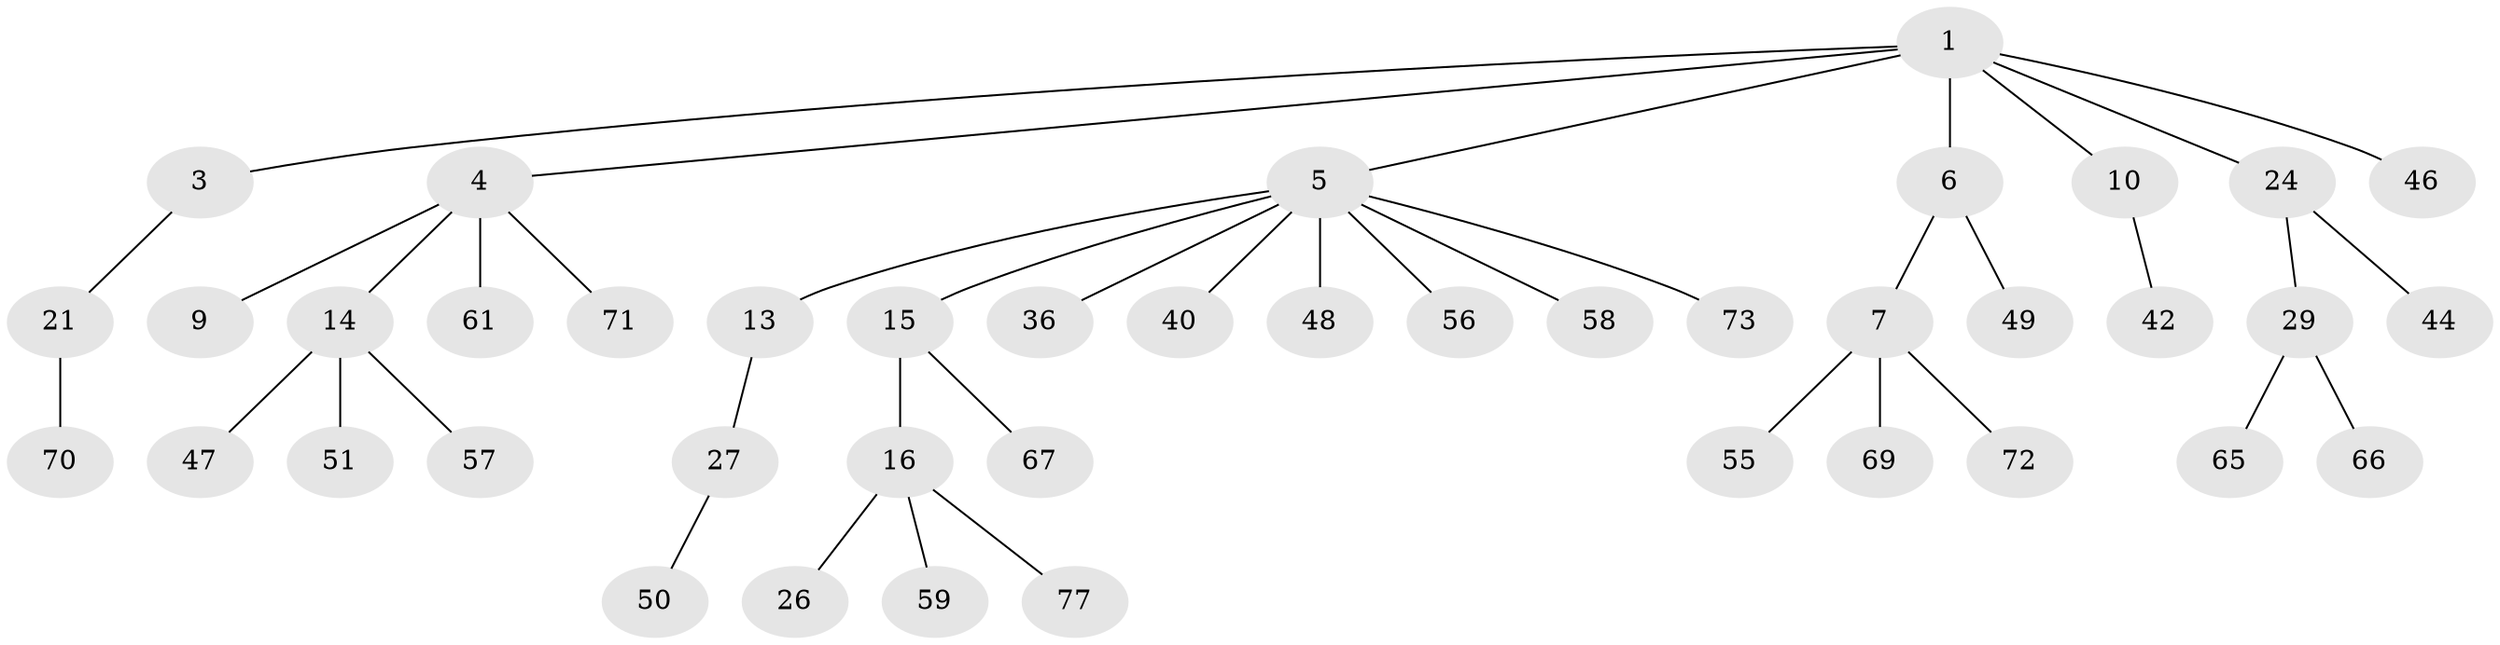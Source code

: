 // original degree distribution, {6: 0.011904761904761904, 4: 0.10714285714285714, 2: 0.2619047619047619, 5: 0.03571428571428571, 3: 0.09523809523809523, 1: 0.4880952380952381}
// Generated by graph-tools (version 1.1) at 2025/54/03/05/25 16:54:47]
// undirected, 42 vertices, 41 edges
graph export_dot {
graph [start="1"]
  node [color=gray90,style=filled];
  1 [super="+2+45+19"];
  3;
  4;
  5 [super="+30+12+8"];
  6;
  7 [super="+11"];
  9 [super="+53"];
  10 [super="+23+25"];
  13;
  14 [super="+20"];
  15;
  16;
  21 [super="+38"];
  24 [super="+43"];
  26;
  27 [super="+68+28+31"];
  29 [super="+33+39"];
  36 [super="+78"];
  40;
  42 [super="+54"];
  44;
  46;
  47;
  48;
  49 [super="+62"];
  50;
  51;
  55;
  56 [super="+63"];
  57;
  58;
  59;
  61;
  65;
  66;
  67;
  69;
  70;
  71;
  72;
  73;
  77;
  1 -- 5;
  1 -- 10;
  1 -- 24;
  1 -- 3;
  1 -- 4;
  1 -- 6;
  1 -- 46;
  3 -- 21;
  4 -- 9;
  4 -- 14;
  4 -- 61;
  4 -- 71;
  5 -- 56;
  5 -- 73;
  5 -- 58;
  5 -- 40;
  5 -- 48;
  5 -- 36;
  5 -- 13;
  5 -- 15;
  6 -- 7;
  6 -- 49;
  7 -- 72;
  7 -- 55;
  7 -- 69;
  10 -- 42;
  13 -- 27;
  14 -- 51;
  14 -- 57;
  14 -- 47;
  15 -- 16;
  15 -- 67;
  16 -- 26;
  16 -- 59;
  16 -- 77;
  21 -- 70;
  24 -- 29;
  24 -- 44;
  27 -- 50;
  29 -- 66;
  29 -- 65;
}
